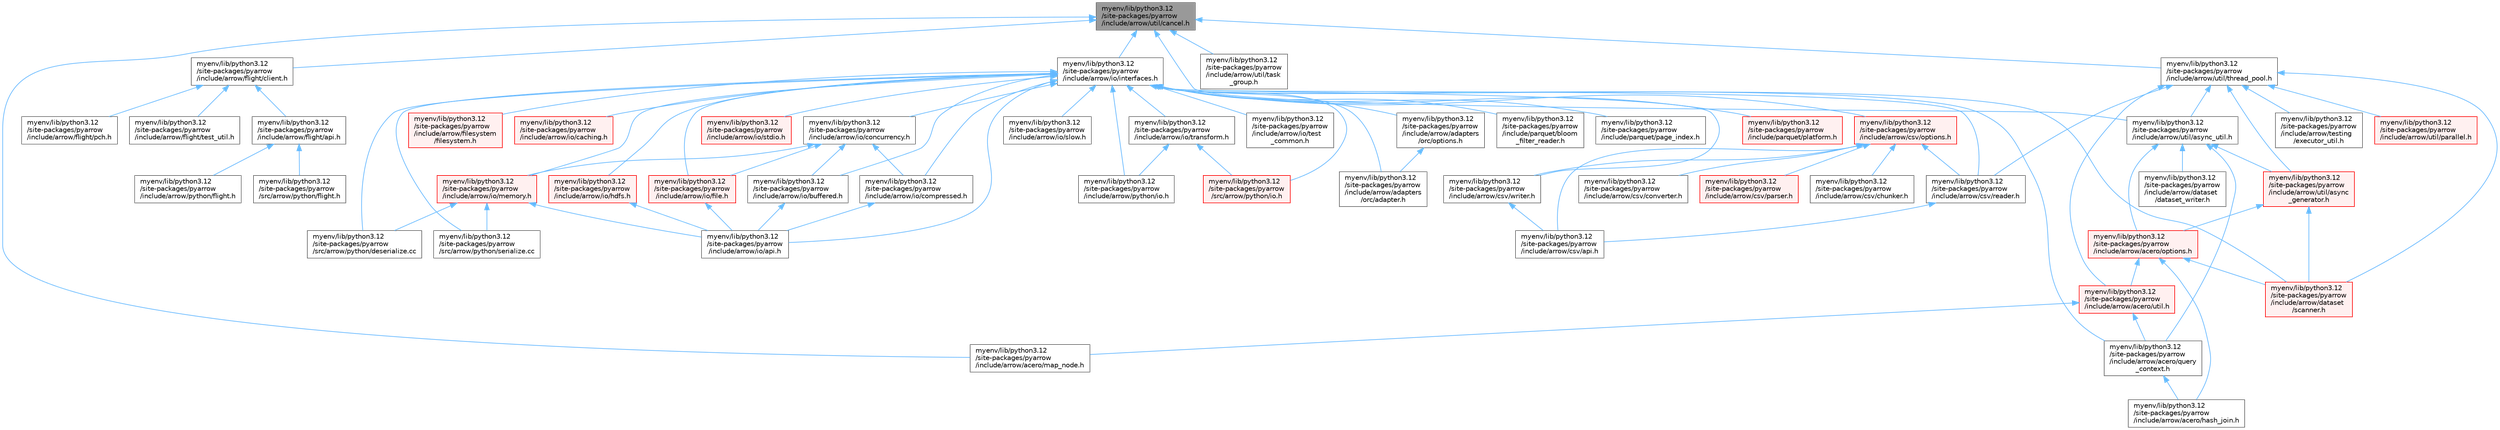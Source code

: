 digraph "myenv/lib/python3.12/site-packages/pyarrow/include/arrow/util/cancel.h"
{
 // LATEX_PDF_SIZE
  bgcolor="transparent";
  edge [fontname=Helvetica,fontsize=10,labelfontname=Helvetica,labelfontsize=10];
  node [fontname=Helvetica,fontsize=10,shape=box,height=0.2,width=0.4];
  Node1 [id="Node000001",label="myenv/lib/python3.12\l/site-packages/pyarrow\l/include/arrow/util/cancel.h",height=0.2,width=0.4,color="gray40", fillcolor="grey60", style="filled", fontcolor="black",tooltip=" "];
  Node1 -> Node2 [id="edge1_Node000001_Node000002",dir="back",color="steelblue1",style="solid",tooltip=" "];
  Node2 [id="Node000002",label="myenv/lib/python3.12\l/site-packages/pyarrow\l/include/arrow/acero/map_node.h",height=0.2,width=0.4,color="grey40", fillcolor="white", style="filled",URL="$map__node_8h.html",tooltip=" "];
  Node1 -> Node3 [id="edge2_Node000001_Node000003",dir="back",color="steelblue1",style="solid",tooltip=" "];
  Node3 [id="Node000003",label="myenv/lib/python3.12\l/site-packages/pyarrow\l/include/arrow/flight/client.h",height=0.2,width=0.4,color="grey40", fillcolor="white", style="filled",URL="$client_8h.html",tooltip=" "];
  Node3 -> Node4 [id="edge3_Node000003_Node000004",dir="back",color="steelblue1",style="solid",tooltip=" "];
  Node4 [id="Node000004",label="myenv/lib/python3.12\l/site-packages/pyarrow\l/include/arrow/flight/api.h",height=0.2,width=0.4,color="grey40", fillcolor="white", style="filled",URL="$include_2arrow_2flight_2api_8h.html",tooltip=" "];
  Node4 -> Node5 [id="edge4_Node000004_Node000005",dir="back",color="steelblue1",style="solid",tooltip=" "];
  Node5 [id="Node000005",label="myenv/lib/python3.12\l/site-packages/pyarrow\l/include/arrow/python/flight.h",height=0.2,width=0.4,color="grey40", fillcolor="white", style="filled",URL="$include_2arrow_2python_2flight_8h.html",tooltip=" "];
  Node4 -> Node6 [id="edge5_Node000004_Node000006",dir="back",color="steelblue1",style="solid",tooltip=" "];
  Node6 [id="Node000006",label="myenv/lib/python3.12\l/site-packages/pyarrow\l/src/arrow/python/flight.h",height=0.2,width=0.4,color="grey40", fillcolor="white", style="filled",URL="$src_2arrow_2python_2flight_8h.html",tooltip=" "];
  Node3 -> Node7 [id="edge6_Node000003_Node000007",dir="back",color="steelblue1",style="solid",tooltip=" "];
  Node7 [id="Node000007",label="myenv/lib/python3.12\l/site-packages/pyarrow\l/include/arrow/flight/pch.h",height=0.2,width=0.4,color="grey40", fillcolor="white", style="filled",URL="$include_2arrow_2flight_2pch_8h.html",tooltip=" "];
  Node3 -> Node8 [id="edge7_Node000003_Node000008",dir="back",color="steelblue1",style="solid",tooltip=" "];
  Node8 [id="Node000008",label="myenv/lib/python3.12\l/site-packages/pyarrow\l/include/arrow/flight/test_util.h",height=0.2,width=0.4,color="grey40", fillcolor="white", style="filled",URL="$arrow_2flight_2test__util_8h.html",tooltip=" "];
  Node1 -> Node9 [id="edge8_Node000001_Node000009",dir="back",color="steelblue1",style="solid",tooltip=" "];
  Node9 [id="Node000009",label="myenv/lib/python3.12\l/site-packages/pyarrow\l/include/arrow/io/interfaces.h",height=0.2,width=0.4,color="grey40", fillcolor="white", style="filled",URL="$interfaces_8h.html",tooltip=" "];
  Node9 -> Node10 [id="edge9_Node000009_Node000010",dir="back",color="steelblue1",style="solid",tooltip=" "];
  Node10 [id="Node000010",label="myenv/lib/python3.12\l/site-packages/pyarrow\l/include/arrow/acero/query\l_context.h",height=0.2,width=0.4,color="grey40", fillcolor="white", style="filled",URL="$query__context_8h.html",tooltip=" "];
  Node10 -> Node11 [id="edge10_Node000010_Node000011",dir="back",color="steelblue1",style="solid",tooltip=" "];
  Node11 [id="Node000011",label="myenv/lib/python3.12\l/site-packages/pyarrow\l/include/arrow/acero/hash_join.h",height=0.2,width=0.4,color="grey40", fillcolor="white", style="filled",URL="$hash__join_8h.html",tooltip=" "];
  Node9 -> Node12 [id="edge11_Node000009_Node000012",dir="back",color="steelblue1",style="solid",tooltip=" "];
  Node12 [id="Node000012",label="myenv/lib/python3.12\l/site-packages/pyarrow\l/include/arrow/adapters\l/orc/adapter.h",height=0.2,width=0.4,color="grey40", fillcolor="white", style="filled",URL="$adapter_8h.html",tooltip=" "];
  Node9 -> Node13 [id="edge12_Node000009_Node000013",dir="back",color="steelblue1",style="solid",tooltip=" "];
  Node13 [id="Node000013",label="myenv/lib/python3.12\l/site-packages/pyarrow\l/include/arrow/adapters\l/orc/options.h",height=0.2,width=0.4,color="grey40", fillcolor="white", style="filled",URL="$adapters_2orc_2options_8h.html",tooltip=" "];
  Node13 -> Node12 [id="edge13_Node000013_Node000012",dir="back",color="steelblue1",style="solid",tooltip=" "];
  Node9 -> Node14 [id="edge14_Node000009_Node000014",dir="back",color="steelblue1",style="solid",tooltip=" "];
  Node14 [id="Node000014",label="myenv/lib/python3.12\l/site-packages/pyarrow\l/include/arrow/csv/options.h",height=0.2,width=0.4,color="red", fillcolor="#FFF0F0", style="filled",URL="$csv_2options_8h.html",tooltip=" "];
  Node14 -> Node15 [id="edge15_Node000014_Node000015",dir="back",color="steelblue1",style="solid",tooltip=" "];
  Node15 [id="Node000015",label="myenv/lib/python3.12\l/site-packages/pyarrow\l/include/arrow/csv/api.h",height=0.2,width=0.4,color="grey40", fillcolor="white", style="filled",URL="$include_2arrow_2csv_2api_8h.html",tooltip=" "];
  Node14 -> Node16 [id="edge16_Node000014_Node000016",dir="back",color="steelblue1",style="solid",tooltip=" "];
  Node16 [id="Node000016",label="myenv/lib/python3.12\l/site-packages/pyarrow\l/include/arrow/csv/chunker.h",height=0.2,width=0.4,color="grey40", fillcolor="white", style="filled",URL="$csv_2chunker_8h.html",tooltip=" "];
  Node14 -> Node17 [id="edge17_Node000014_Node000017",dir="back",color="steelblue1",style="solid",tooltip=" "];
  Node17 [id="Node000017",label="myenv/lib/python3.12\l/site-packages/pyarrow\l/include/arrow/csv/converter.h",height=0.2,width=0.4,color="grey40", fillcolor="white", style="filled",URL="$csv_2converter_8h.html",tooltip=" "];
  Node14 -> Node18 [id="edge18_Node000014_Node000018",dir="back",color="steelblue1",style="solid",tooltip=" "];
  Node18 [id="Node000018",label="myenv/lib/python3.12\l/site-packages/pyarrow\l/include/arrow/csv/parser.h",height=0.2,width=0.4,color="red", fillcolor="#FFF0F0", style="filled",URL="$csv_2parser_8h.html",tooltip=" "];
  Node14 -> Node20 [id="edge19_Node000014_Node000020",dir="back",color="steelblue1",style="solid",tooltip=" "];
  Node20 [id="Node000020",label="myenv/lib/python3.12\l/site-packages/pyarrow\l/include/arrow/csv/reader.h",height=0.2,width=0.4,color="grey40", fillcolor="white", style="filled",URL="$arrow_2csv_2reader_8h.html",tooltip=" "];
  Node20 -> Node15 [id="edge20_Node000020_Node000015",dir="back",color="steelblue1",style="solid",tooltip=" "];
  Node14 -> Node21 [id="edge21_Node000014_Node000021",dir="back",color="steelblue1",style="solid",tooltip=" "];
  Node21 [id="Node000021",label="myenv/lib/python3.12\l/site-packages/pyarrow\l/include/arrow/csv/writer.h",height=0.2,width=0.4,color="grey40", fillcolor="white", style="filled",URL="$arrow_2csv_2writer_8h.html",tooltip=" "];
  Node21 -> Node15 [id="edge22_Node000021_Node000015",dir="back",color="steelblue1",style="solid",tooltip=" "];
  Node9 -> Node20 [id="edge23_Node000009_Node000020",dir="back",color="steelblue1",style="solid",tooltip=" "];
  Node9 -> Node21 [id="edge24_Node000009_Node000021",dir="back",color="steelblue1",style="solid",tooltip=" "];
  Node9 -> Node26 [id="edge25_Node000009_Node000026",dir="back",color="steelblue1",style="solid",tooltip=" "];
  Node26 [id="Node000026",label="myenv/lib/python3.12\l/site-packages/pyarrow\l/include/arrow/dataset\l/scanner.h",height=0.2,width=0.4,color="red", fillcolor="#FFF0F0", style="filled",URL="$scanner_8h.html",tooltip=" "];
  Node9 -> Node35 [id="edge26_Node000009_Node000035",dir="back",color="steelblue1",style="solid",tooltip=" "];
  Node35 [id="Node000035",label="myenv/lib/python3.12\l/site-packages/pyarrow\l/include/arrow/filesystem\l/filesystem.h",height=0.2,width=0.4,color="red", fillcolor="#FFF0F0", style="filled",URL="$include_2arrow_2filesystem_2filesystem_8h.html",tooltip=" "];
  Node9 -> Node56 [id="edge27_Node000009_Node000056",dir="back",color="steelblue1",style="solid",tooltip=" "];
  Node56 [id="Node000056",label="myenv/lib/python3.12\l/site-packages/pyarrow\l/include/arrow/io/api.h",height=0.2,width=0.4,color="grey40", fillcolor="white", style="filled",URL="$include_2arrow_2io_2api_8h.html",tooltip=" "];
  Node9 -> Node57 [id="edge28_Node000009_Node000057",dir="back",color="steelblue1",style="solid",tooltip=" "];
  Node57 [id="Node000057",label="myenv/lib/python3.12\l/site-packages/pyarrow\l/include/arrow/io/buffered.h",height=0.2,width=0.4,color="grey40", fillcolor="white", style="filled",URL="$buffered_8h.html",tooltip=" "];
  Node57 -> Node56 [id="edge29_Node000057_Node000056",dir="back",color="steelblue1",style="solid",tooltip=" "];
  Node9 -> Node58 [id="edge30_Node000009_Node000058",dir="back",color="steelblue1",style="solid",tooltip=" "];
  Node58 [id="Node000058",label="myenv/lib/python3.12\l/site-packages/pyarrow\l/include/arrow/io/caching.h",height=0.2,width=0.4,color="red", fillcolor="#FFF0F0", style="filled",URL="$caching_8h.html",tooltip=" "];
  Node9 -> Node98 [id="edge31_Node000009_Node000098",dir="back",color="steelblue1",style="solid",tooltip=" "];
  Node98 [id="Node000098",label="myenv/lib/python3.12\l/site-packages/pyarrow\l/include/arrow/io/compressed.h",height=0.2,width=0.4,color="grey40", fillcolor="white", style="filled",URL="$compressed_8h.html",tooltip=" "];
  Node98 -> Node56 [id="edge32_Node000098_Node000056",dir="back",color="steelblue1",style="solid",tooltip=" "];
  Node9 -> Node99 [id="edge33_Node000009_Node000099",dir="back",color="steelblue1",style="solid",tooltip=" "];
  Node99 [id="Node000099",label="myenv/lib/python3.12\l/site-packages/pyarrow\l/include/arrow/io/concurrency.h",height=0.2,width=0.4,color="grey40", fillcolor="white", style="filled",URL="$concurrency_8h.html",tooltip=" "];
  Node99 -> Node57 [id="edge34_Node000099_Node000057",dir="back",color="steelblue1",style="solid",tooltip=" "];
  Node99 -> Node98 [id="edge35_Node000099_Node000098",dir="back",color="steelblue1",style="solid",tooltip=" "];
  Node99 -> Node100 [id="edge36_Node000099_Node000100",dir="back",color="steelblue1",style="solid",tooltip=" "];
  Node100 [id="Node000100",label="myenv/lib/python3.12\l/site-packages/pyarrow\l/include/arrow/io/file.h",height=0.2,width=0.4,color="red", fillcolor="#FFF0F0", style="filled",URL="$file_8h.html",tooltip=" "];
  Node100 -> Node56 [id="edge37_Node000100_Node000056",dir="back",color="steelblue1",style="solid",tooltip=" "];
  Node99 -> Node101 [id="edge38_Node000099_Node000101",dir="back",color="steelblue1",style="solid",tooltip=" "];
  Node101 [id="Node000101",label="myenv/lib/python3.12\l/site-packages/pyarrow\l/include/arrow/io/memory.h",height=0.2,width=0.4,color="red", fillcolor="#FFF0F0", style="filled",URL="$io_2memory_8h.html",tooltip=" "];
  Node101 -> Node56 [id="edge39_Node000101_Node000056",dir="back",color="steelblue1",style="solid",tooltip=" "];
  Node101 -> Node77 [id="edge40_Node000101_Node000077",dir="back",color="steelblue1",style="solid",tooltip=" "];
  Node77 [id="Node000077",label="myenv/lib/python3.12\l/site-packages/pyarrow\l/src/arrow/python/deserialize.cc",height=0.2,width=0.4,color="grey40", fillcolor="white", style="filled",URL="$deserialize_8cc.html",tooltip=" "];
  Node101 -> Node79 [id="edge41_Node000101_Node000079",dir="back",color="steelblue1",style="solid",tooltip=" "];
  Node79 [id="Node000079",label="myenv/lib/python3.12\l/site-packages/pyarrow\l/src/arrow/python/serialize.cc",height=0.2,width=0.4,color="grey40", fillcolor="white", style="filled",URL="$serialize_8cc.html",tooltip=" "];
  Node9 -> Node100 [id="edge42_Node000009_Node000100",dir="back",color="steelblue1",style="solid",tooltip=" "];
  Node9 -> Node104 [id="edge43_Node000009_Node000104",dir="back",color="steelblue1",style="solid",tooltip=" "];
  Node104 [id="Node000104",label="myenv/lib/python3.12\l/site-packages/pyarrow\l/include/arrow/io/hdfs.h",height=0.2,width=0.4,color="red", fillcolor="#FFF0F0", style="filled",URL="$io_2hdfs_8h.html",tooltip=" "];
  Node104 -> Node56 [id="edge44_Node000104_Node000056",dir="back",color="steelblue1",style="solid",tooltip=" "];
  Node9 -> Node101 [id="edge45_Node000009_Node000101",dir="back",color="steelblue1",style="solid",tooltip=" "];
  Node9 -> Node105 [id="edge46_Node000009_Node000105",dir="back",color="steelblue1",style="solid",tooltip=" "];
  Node105 [id="Node000105",label="myenv/lib/python3.12\l/site-packages/pyarrow\l/include/arrow/io/slow.h",height=0.2,width=0.4,color="grey40", fillcolor="white", style="filled",URL="$slow_8h.html",tooltip=" "];
  Node9 -> Node106 [id="edge47_Node000009_Node000106",dir="back",color="steelblue1",style="solid",tooltip=" "];
  Node106 [id="Node000106",label="myenv/lib/python3.12\l/site-packages/pyarrow\l/include/arrow/io/stdio.h",height=0.2,width=0.4,color="red", fillcolor="#FFF0F0", style="filled",URL="$stdio_8h.html",tooltip=" "];
  Node9 -> Node113 [id="edge48_Node000009_Node000113",dir="back",color="steelblue1",style="solid",tooltip=" "];
  Node113 [id="Node000113",label="myenv/lib/python3.12\l/site-packages/pyarrow\l/include/arrow/io/test\l_common.h",height=0.2,width=0.4,color="grey40", fillcolor="white", style="filled",URL="$io_2test__common_8h.html",tooltip=" "];
  Node9 -> Node114 [id="edge49_Node000009_Node000114",dir="back",color="steelblue1",style="solid",tooltip=" "];
  Node114 [id="Node000114",label="myenv/lib/python3.12\l/site-packages/pyarrow\l/include/arrow/io/transform.h",height=0.2,width=0.4,color="grey40", fillcolor="white", style="filled",URL="$transform_8h.html",tooltip=" "];
  Node114 -> Node115 [id="edge50_Node000114_Node000115",dir="back",color="steelblue1",style="solid",tooltip=" "];
  Node115 [id="Node000115",label="myenv/lib/python3.12\l/site-packages/pyarrow\l/include/arrow/python/io.h",height=0.2,width=0.4,color="grey40", fillcolor="white", style="filled",URL="$include_2arrow_2python_2io_8h.html",tooltip=" "];
  Node114 -> Node116 [id="edge51_Node000114_Node000116",dir="back",color="steelblue1",style="solid",tooltip=" "];
  Node116 [id="Node000116",label="myenv/lib/python3.12\l/site-packages/pyarrow\l/src/arrow/python/io.h",height=0.2,width=0.4,color="red", fillcolor="#FFF0F0", style="filled",URL="$src_2arrow_2python_2io_8h.html",tooltip=" "];
  Node9 -> Node115 [id="edge52_Node000009_Node000115",dir="back",color="steelblue1",style="solid",tooltip=" "];
  Node9 -> Node88 [id="edge53_Node000009_Node000088",dir="back",color="steelblue1",style="solid",tooltip=" "];
  Node88 [id="Node000088",label="myenv/lib/python3.12\l/site-packages/pyarrow\l/include/parquet/bloom\l_filter_reader.h",height=0.2,width=0.4,color="grey40", fillcolor="white", style="filled",URL="$bloom__filter__reader_8h.html",tooltip=" "];
  Node9 -> Node117 [id="edge54_Node000009_Node000117",dir="back",color="steelblue1",style="solid",tooltip=" "];
  Node117 [id="Node000117",label="myenv/lib/python3.12\l/site-packages/pyarrow\l/include/parquet/page_index.h",height=0.2,width=0.4,color="grey40", fillcolor="white", style="filled",URL="$page__index_8h.html",tooltip=" "];
  Node9 -> Node118 [id="edge55_Node000009_Node000118",dir="back",color="steelblue1",style="solid",tooltip=" "];
  Node118 [id="Node000118",label="myenv/lib/python3.12\l/site-packages/pyarrow\l/include/parquet/platform.h",height=0.2,width=0.4,color="red", fillcolor="#FFF0F0", style="filled",URL="$include_2parquet_2platform_8h.html",tooltip=" "];
  Node9 -> Node77 [id="edge56_Node000009_Node000077",dir="back",color="steelblue1",style="solid",tooltip=" "];
  Node9 -> Node116 [id="edge57_Node000009_Node000116",dir="back",color="steelblue1",style="solid",tooltip=" "];
  Node9 -> Node79 [id="edge58_Node000009_Node000079",dir="back",color="steelblue1",style="solid",tooltip=" "];
  Node1 -> Node147 [id="edge59_Node000001_Node000147",dir="back",color="steelblue1",style="solid",tooltip=" "];
  Node147 [id="Node000147",label="myenv/lib/python3.12\l/site-packages/pyarrow\l/include/arrow/util/async_util.h",height=0.2,width=0.4,color="grey40", fillcolor="white", style="filled",URL="$async__util_8h.html",tooltip=" "];
  Node147 -> Node148 [id="edge60_Node000147_Node000148",dir="back",color="steelblue1",style="solid",tooltip=" "];
  Node148 [id="Node000148",label="myenv/lib/python3.12\l/site-packages/pyarrow\l/include/arrow/acero/options.h",height=0.2,width=0.4,color="red", fillcolor="#FFF0F0", style="filled",URL="$acero_2options_8h.html",tooltip=" "];
  Node148 -> Node11 [id="edge61_Node000148_Node000011",dir="back",color="steelblue1",style="solid",tooltip=" "];
  Node148 -> Node155 [id="edge62_Node000148_Node000155",dir="back",color="steelblue1",style="solid",tooltip=" "];
  Node155 [id="Node000155",label="myenv/lib/python3.12\l/site-packages/pyarrow\l/include/arrow/acero/util.h",height=0.2,width=0.4,color="red", fillcolor="#FFF0F0", style="filled",URL="$acero_2util_8h.html",tooltip=" "];
  Node155 -> Node2 [id="edge63_Node000155_Node000002",dir="back",color="steelblue1",style="solid",tooltip=" "];
  Node155 -> Node10 [id="edge64_Node000155_Node000010",dir="back",color="steelblue1",style="solid",tooltip=" "];
  Node148 -> Node26 [id="edge65_Node000148_Node000026",dir="back",color="steelblue1",style="solid",tooltip=" "];
  Node147 -> Node10 [id="edge66_Node000147_Node000010",dir="back",color="steelblue1",style="solid",tooltip=" "];
  Node147 -> Node29 [id="edge67_Node000147_Node000029",dir="back",color="steelblue1",style="solid",tooltip=" "];
  Node29 [id="Node000029",label="myenv/lib/python3.12\l/site-packages/pyarrow\l/include/arrow/dataset\l/dataset_writer.h",height=0.2,width=0.4,color="grey40", fillcolor="white", style="filled",URL="$dataset__writer_8h.html",tooltip=" "];
  Node147 -> Node163 [id="edge68_Node000147_Node000163",dir="back",color="steelblue1",style="solid",tooltip=" "];
  Node163 [id="Node000163",label="myenv/lib/python3.12\l/site-packages/pyarrow\l/include/arrow/util/async\l_generator.h",height=0.2,width=0.4,color="red", fillcolor="#FFF0F0", style="filled",URL="$async__generator_8h.html",tooltip=" "];
  Node163 -> Node148 [id="edge69_Node000163_Node000148",dir="back",color="steelblue1",style="solid",tooltip=" "];
  Node163 -> Node26 [id="edge70_Node000163_Node000026",dir="back",color="steelblue1",style="solid",tooltip=" "];
  Node1 -> Node166 [id="edge71_Node000001_Node000166",dir="back",color="steelblue1",style="solid",tooltip=" "];
  Node166 [id="Node000166",label="myenv/lib/python3.12\l/site-packages/pyarrow\l/include/arrow/util/task\l_group.h",height=0.2,width=0.4,color="grey40", fillcolor="white", style="filled",URL="$task__group_8h.html",tooltip=" "];
  Node1 -> Node167 [id="edge72_Node000001_Node000167",dir="back",color="steelblue1",style="solid",tooltip=" "];
  Node167 [id="Node000167",label="myenv/lib/python3.12\l/site-packages/pyarrow\l/include/arrow/util/thread_pool.h",height=0.2,width=0.4,color="grey40", fillcolor="white", style="filled",URL="$thread__pool_8h.html",tooltip=" "];
  Node167 -> Node155 [id="edge73_Node000167_Node000155",dir="back",color="steelblue1",style="solid",tooltip=" "];
  Node167 -> Node20 [id="edge74_Node000167_Node000020",dir="back",color="steelblue1",style="solid",tooltip=" "];
  Node167 -> Node26 [id="edge75_Node000167_Node000026",dir="back",color="steelblue1",style="solid",tooltip=" "];
  Node167 -> Node168 [id="edge76_Node000167_Node000168",dir="back",color="steelblue1",style="solid",tooltip=" "];
  Node168 [id="Node000168",label="myenv/lib/python3.12\l/site-packages/pyarrow\l/include/arrow/testing\l/executor_util.h",height=0.2,width=0.4,color="grey40", fillcolor="white", style="filled",URL="$executor__util_8h.html",tooltip=" "];
  Node167 -> Node163 [id="edge77_Node000167_Node000163",dir="back",color="steelblue1",style="solid",tooltip=" "];
  Node167 -> Node147 [id="edge78_Node000167_Node000147",dir="back",color="steelblue1",style="solid",tooltip=" "];
  Node167 -> Node169 [id="edge79_Node000167_Node000169",dir="back",color="steelblue1",style="solid",tooltip=" "];
  Node169 [id="Node000169",label="myenv/lib/python3.12\l/site-packages/pyarrow\l/include/arrow/util/parallel.h",height=0.2,width=0.4,color="red", fillcolor="#FFF0F0", style="filled",URL="$parallel_8h.html",tooltip=" "];
}
